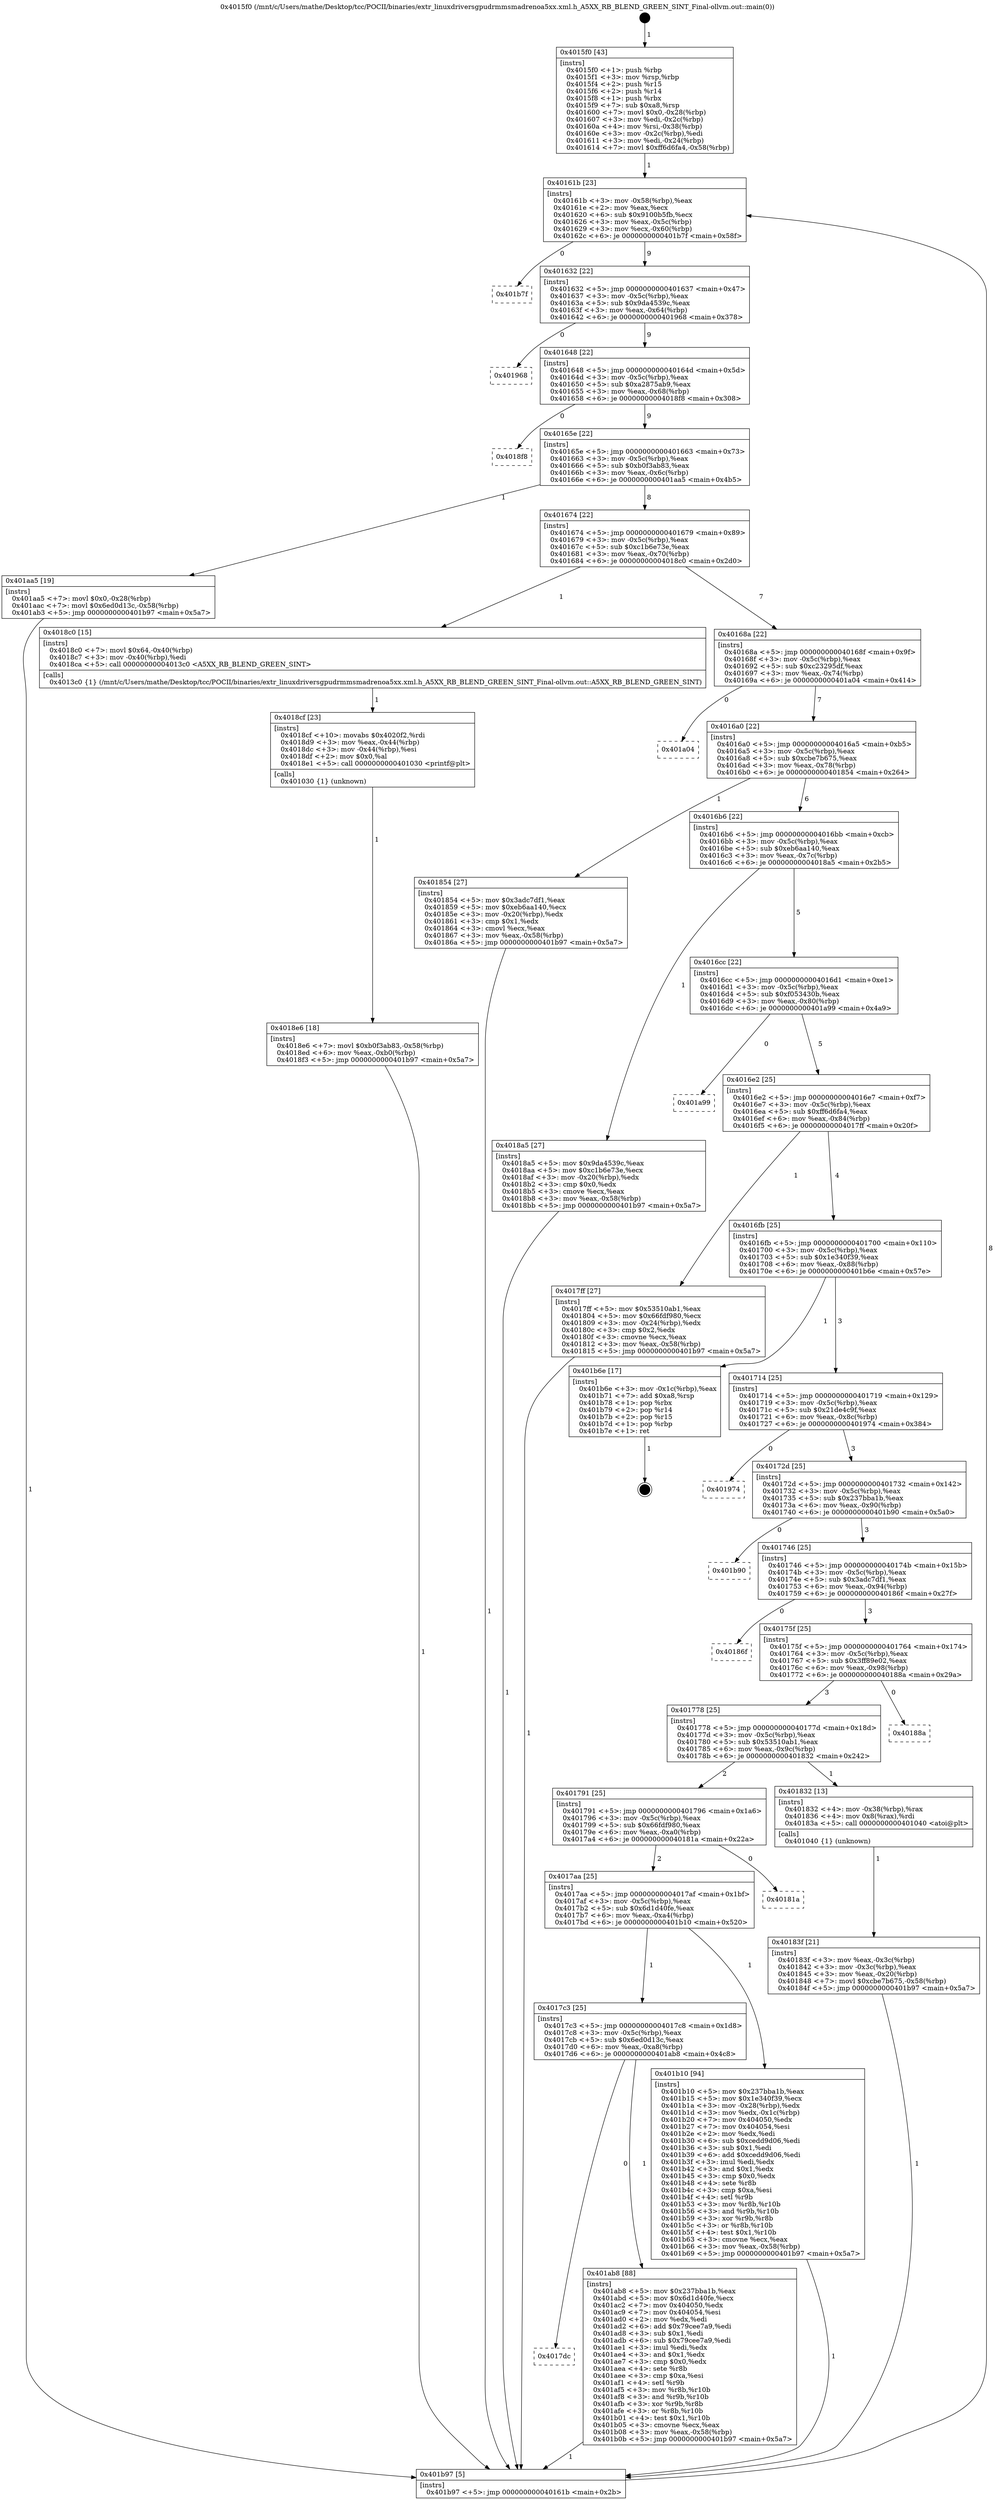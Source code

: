 digraph "0x4015f0" {
  label = "0x4015f0 (/mnt/c/Users/mathe/Desktop/tcc/POCII/binaries/extr_linuxdriversgpudrmmsmadrenoa5xx.xml.h_A5XX_RB_BLEND_GREEN_SINT_Final-ollvm.out::main(0))"
  labelloc = "t"
  node[shape=record]

  Entry [label="",width=0.3,height=0.3,shape=circle,fillcolor=black,style=filled]
  "0x40161b" [label="{
     0x40161b [23]\l
     | [instrs]\l
     &nbsp;&nbsp;0x40161b \<+3\>: mov -0x58(%rbp),%eax\l
     &nbsp;&nbsp;0x40161e \<+2\>: mov %eax,%ecx\l
     &nbsp;&nbsp;0x401620 \<+6\>: sub $0x9100b5fb,%ecx\l
     &nbsp;&nbsp;0x401626 \<+3\>: mov %eax,-0x5c(%rbp)\l
     &nbsp;&nbsp;0x401629 \<+3\>: mov %ecx,-0x60(%rbp)\l
     &nbsp;&nbsp;0x40162c \<+6\>: je 0000000000401b7f \<main+0x58f\>\l
  }"]
  "0x401b7f" [label="{
     0x401b7f\l
  }", style=dashed]
  "0x401632" [label="{
     0x401632 [22]\l
     | [instrs]\l
     &nbsp;&nbsp;0x401632 \<+5\>: jmp 0000000000401637 \<main+0x47\>\l
     &nbsp;&nbsp;0x401637 \<+3\>: mov -0x5c(%rbp),%eax\l
     &nbsp;&nbsp;0x40163a \<+5\>: sub $0x9da4539c,%eax\l
     &nbsp;&nbsp;0x40163f \<+3\>: mov %eax,-0x64(%rbp)\l
     &nbsp;&nbsp;0x401642 \<+6\>: je 0000000000401968 \<main+0x378\>\l
  }"]
  Exit [label="",width=0.3,height=0.3,shape=circle,fillcolor=black,style=filled,peripheries=2]
  "0x401968" [label="{
     0x401968\l
  }", style=dashed]
  "0x401648" [label="{
     0x401648 [22]\l
     | [instrs]\l
     &nbsp;&nbsp;0x401648 \<+5\>: jmp 000000000040164d \<main+0x5d\>\l
     &nbsp;&nbsp;0x40164d \<+3\>: mov -0x5c(%rbp),%eax\l
     &nbsp;&nbsp;0x401650 \<+5\>: sub $0xa2875ab9,%eax\l
     &nbsp;&nbsp;0x401655 \<+3\>: mov %eax,-0x68(%rbp)\l
     &nbsp;&nbsp;0x401658 \<+6\>: je 00000000004018f8 \<main+0x308\>\l
  }"]
  "0x4017dc" [label="{
     0x4017dc\l
  }", style=dashed]
  "0x4018f8" [label="{
     0x4018f8\l
  }", style=dashed]
  "0x40165e" [label="{
     0x40165e [22]\l
     | [instrs]\l
     &nbsp;&nbsp;0x40165e \<+5\>: jmp 0000000000401663 \<main+0x73\>\l
     &nbsp;&nbsp;0x401663 \<+3\>: mov -0x5c(%rbp),%eax\l
     &nbsp;&nbsp;0x401666 \<+5\>: sub $0xb0f3ab83,%eax\l
     &nbsp;&nbsp;0x40166b \<+3\>: mov %eax,-0x6c(%rbp)\l
     &nbsp;&nbsp;0x40166e \<+6\>: je 0000000000401aa5 \<main+0x4b5\>\l
  }"]
  "0x401ab8" [label="{
     0x401ab8 [88]\l
     | [instrs]\l
     &nbsp;&nbsp;0x401ab8 \<+5\>: mov $0x237bba1b,%eax\l
     &nbsp;&nbsp;0x401abd \<+5\>: mov $0x6d1d40fe,%ecx\l
     &nbsp;&nbsp;0x401ac2 \<+7\>: mov 0x404050,%edx\l
     &nbsp;&nbsp;0x401ac9 \<+7\>: mov 0x404054,%esi\l
     &nbsp;&nbsp;0x401ad0 \<+2\>: mov %edx,%edi\l
     &nbsp;&nbsp;0x401ad2 \<+6\>: add $0x79cee7a9,%edi\l
     &nbsp;&nbsp;0x401ad8 \<+3\>: sub $0x1,%edi\l
     &nbsp;&nbsp;0x401adb \<+6\>: sub $0x79cee7a9,%edi\l
     &nbsp;&nbsp;0x401ae1 \<+3\>: imul %edi,%edx\l
     &nbsp;&nbsp;0x401ae4 \<+3\>: and $0x1,%edx\l
     &nbsp;&nbsp;0x401ae7 \<+3\>: cmp $0x0,%edx\l
     &nbsp;&nbsp;0x401aea \<+4\>: sete %r8b\l
     &nbsp;&nbsp;0x401aee \<+3\>: cmp $0xa,%esi\l
     &nbsp;&nbsp;0x401af1 \<+4\>: setl %r9b\l
     &nbsp;&nbsp;0x401af5 \<+3\>: mov %r8b,%r10b\l
     &nbsp;&nbsp;0x401af8 \<+3\>: and %r9b,%r10b\l
     &nbsp;&nbsp;0x401afb \<+3\>: xor %r9b,%r8b\l
     &nbsp;&nbsp;0x401afe \<+3\>: or %r8b,%r10b\l
     &nbsp;&nbsp;0x401b01 \<+4\>: test $0x1,%r10b\l
     &nbsp;&nbsp;0x401b05 \<+3\>: cmovne %ecx,%eax\l
     &nbsp;&nbsp;0x401b08 \<+3\>: mov %eax,-0x58(%rbp)\l
     &nbsp;&nbsp;0x401b0b \<+5\>: jmp 0000000000401b97 \<main+0x5a7\>\l
  }"]
  "0x401aa5" [label="{
     0x401aa5 [19]\l
     | [instrs]\l
     &nbsp;&nbsp;0x401aa5 \<+7\>: movl $0x0,-0x28(%rbp)\l
     &nbsp;&nbsp;0x401aac \<+7\>: movl $0x6ed0d13c,-0x58(%rbp)\l
     &nbsp;&nbsp;0x401ab3 \<+5\>: jmp 0000000000401b97 \<main+0x5a7\>\l
  }"]
  "0x401674" [label="{
     0x401674 [22]\l
     | [instrs]\l
     &nbsp;&nbsp;0x401674 \<+5\>: jmp 0000000000401679 \<main+0x89\>\l
     &nbsp;&nbsp;0x401679 \<+3\>: mov -0x5c(%rbp),%eax\l
     &nbsp;&nbsp;0x40167c \<+5\>: sub $0xc1b6e73e,%eax\l
     &nbsp;&nbsp;0x401681 \<+3\>: mov %eax,-0x70(%rbp)\l
     &nbsp;&nbsp;0x401684 \<+6\>: je 00000000004018c0 \<main+0x2d0\>\l
  }"]
  "0x4017c3" [label="{
     0x4017c3 [25]\l
     | [instrs]\l
     &nbsp;&nbsp;0x4017c3 \<+5\>: jmp 00000000004017c8 \<main+0x1d8\>\l
     &nbsp;&nbsp;0x4017c8 \<+3\>: mov -0x5c(%rbp),%eax\l
     &nbsp;&nbsp;0x4017cb \<+5\>: sub $0x6ed0d13c,%eax\l
     &nbsp;&nbsp;0x4017d0 \<+6\>: mov %eax,-0xa8(%rbp)\l
     &nbsp;&nbsp;0x4017d6 \<+6\>: je 0000000000401ab8 \<main+0x4c8\>\l
  }"]
  "0x4018c0" [label="{
     0x4018c0 [15]\l
     | [instrs]\l
     &nbsp;&nbsp;0x4018c0 \<+7\>: movl $0x64,-0x40(%rbp)\l
     &nbsp;&nbsp;0x4018c7 \<+3\>: mov -0x40(%rbp),%edi\l
     &nbsp;&nbsp;0x4018ca \<+5\>: call 00000000004013c0 \<A5XX_RB_BLEND_GREEN_SINT\>\l
     | [calls]\l
     &nbsp;&nbsp;0x4013c0 \{1\} (/mnt/c/Users/mathe/Desktop/tcc/POCII/binaries/extr_linuxdriversgpudrmmsmadrenoa5xx.xml.h_A5XX_RB_BLEND_GREEN_SINT_Final-ollvm.out::A5XX_RB_BLEND_GREEN_SINT)\l
  }"]
  "0x40168a" [label="{
     0x40168a [22]\l
     | [instrs]\l
     &nbsp;&nbsp;0x40168a \<+5\>: jmp 000000000040168f \<main+0x9f\>\l
     &nbsp;&nbsp;0x40168f \<+3\>: mov -0x5c(%rbp),%eax\l
     &nbsp;&nbsp;0x401692 \<+5\>: sub $0xc23295df,%eax\l
     &nbsp;&nbsp;0x401697 \<+3\>: mov %eax,-0x74(%rbp)\l
     &nbsp;&nbsp;0x40169a \<+6\>: je 0000000000401a04 \<main+0x414\>\l
  }"]
  "0x401b10" [label="{
     0x401b10 [94]\l
     | [instrs]\l
     &nbsp;&nbsp;0x401b10 \<+5\>: mov $0x237bba1b,%eax\l
     &nbsp;&nbsp;0x401b15 \<+5\>: mov $0x1e340f39,%ecx\l
     &nbsp;&nbsp;0x401b1a \<+3\>: mov -0x28(%rbp),%edx\l
     &nbsp;&nbsp;0x401b1d \<+3\>: mov %edx,-0x1c(%rbp)\l
     &nbsp;&nbsp;0x401b20 \<+7\>: mov 0x404050,%edx\l
     &nbsp;&nbsp;0x401b27 \<+7\>: mov 0x404054,%esi\l
     &nbsp;&nbsp;0x401b2e \<+2\>: mov %edx,%edi\l
     &nbsp;&nbsp;0x401b30 \<+6\>: sub $0xcedd9d06,%edi\l
     &nbsp;&nbsp;0x401b36 \<+3\>: sub $0x1,%edi\l
     &nbsp;&nbsp;0x401b39 \<+6\>: add $0xcedd9d06,%edi\l
     &nbsp;&nbsp;0x401b3f \<+3\>: imul %edi,%edx\l
     &nbsp;&nbsp;0x401b42 \<+3\>: and $0x1,%edx\l
     &nbsp;&nbsp;0x401b45 \<+3\>: cmp $0x0,%edx\l
     &nbsp;&nbsp;0x401b48 \<+4\>: sete %r8b\l
     &nbsp;&nbsp;0x401b4c \<+3\>: cmp $0xa,%esi\l
     &nbsp;&nbsp;0x401b4f \<+4\>: setl %r9b\l
     &nbsp;&nbsp;0x401b53 \<+3\>: mov %r8b,%r10b\l
     &nbsp;&nbsp;0x401b56 \<+3\>: and %r9b,%r10b\l
     &nbsp;&nbsp;0x401b59 \<+3\>: xor %r9b,%r8b\l
     &nbsp;&nbsp;0x401b5c \<+3\>: or %r8b,%r10b\l
     &nbsp;&nbsp;0x401b5f \<+4\>: test $0x1,%r10b\l
     &nbsp;&nbsp;0x401b63 \<+3\>: cmovne %ecx,%eax\l
     &nbsp;&nbsp;0x401b66 \<+3\>: mov %eax,-0x58(%rbp)\l
     &nbsp;&nbsp;0x401b69 \<+5\>: jmp 0000000000401b97 \<main+0x5a7\>\l
  }"]
  "0x401a04" [label="{
     0x401a04\l
  }", style=dashed]
  "0x4016a0" [label="{
     0x4016a0 [22]\l
     | [instrs]\l
     &nbsp;&nbsp;0x4016a0 \<+5\>: jmp 00000000004016a5 \<main+0xb5\>\l
     &nbsp;&nbsp;0x4016a5 \<+3\>: mov -0x5c(%rbp),%eax\l
     &nbsp;&nbsp;0x4016a8 \<+5\>: sub $0xcbe7b675,%eax\l
     &nbsp;&nbsp;0x4016ad \<+3\>: mov %eax,-0x78(%rbp)\l
     &nbsp;&nbsp;0x4016b0 \<+6\>: je 0000000000401854 \<main+0x264\>\l
  }"]
  "0x4017aa" [label="{
     0x4017aa [25]\l
     | [instrs]\l
     &nbsp;&nbsp;0x4017aa \<+5\>: jmp 00000000004017af \<main+0x1bf\>\l
     &nbsp;&nbsp;0x4017af \<+3\>: mov -0x5c(%rbp),%eax\l
     &nbsp;&nbsp;0x4017b2 \<+5\>: sub $0x6d1d40fe,%eax\l
     &nbsp;&nbsp;0x4017b7 \<+6\>: mov %eax,-0xa4(%rbp)\l
     &nbsp;&nbsp;0x4017bd \<+6\>: je 0000000000401b10 \<main+0x520\>\l
  }"]
  "0x401854" [label="{
     0x401854 [27]\l
     | [instrs]\l
     &nbsp;&nbsp;0x401854 \<+5\>: mov $0x3adc7df1,%eax\l
     &nbsp;&nbsp;0x401859 \<+5\>: mov $0xeb6aa140,%ecx\l
     &nbsp;&nbsp;0x40185e \<+3\>: mov -0x20(%rbp),%edx\l
     &nbsp;&nbsp;0x401861 \<+3\>: cmp $0x1,%edx\l
     &nbsp;&nbsp;0x401864 \<+3\>: cmovl %ecx,%eax\l
     &nbsp;&nbsp;0x401867 \<+3\>: mov %eax,-0x58(%rbp)\l
     &nbsp;&nbsp;0x40186a \<+5\>: jmp 0000000000401b97 \<main+0x5a7\>\l
  }"]
  "0x4016b6" [label="{
     0x4016b6 [22]\l
     | [instrs]\l
     &nbsp;&nbsp;0x4016b6 \<+5\>: jmp 00000000004016bb \<main+0xcb\>\l
     &nbsp;&nbsp;0x4016bb \<+3\>: mov -0x5c(%rbp),%eax\l
     &nbsp;&nbsp;0x4016be \<+5\>: sub $0xeb6aa140,%eax\l
     &nbsp;&nbsp;0x4016c3 \<+3\>: mov %eax,-0x7c(%rbp)\l
     &nbsp;&nbsp;0x4016c6 \<+6\>: je 00000000004018a5 \<main+0x2b5\>\l
  }"]
  "0x40181a" [label="{
     0x40181a\l
  }", style=dashed]
  "0x4018a5" [label="{
     0x4018a5 [27]\l
     | [instrs]\l
     &nbsp;&nbsp;0x4018a5 \<+5\>: mov $0x9da4539c,%eax\l
     &nbsp;&nbsp;0x4018aa \<+5\>: mov $0xc1b6e73e,%ecx\l
     &nbsp;&nbsp;0x4018af \<+3\>: mov -0x20(%rbp),%edx\l
     &nbsp;&nbsp;0x4018b2 \<+3\>: cmp $0x0,%edx\l
     &nbsp;&nbsp;0x4018b5 \<+3\>: cmove %ecx,%eax\l
     &nbsp;&nbsp;0x4018b8 \<+3\>: mov %eax,-0x58(%rbp)\l
     &nbsp;&nbsp;0x4018bb \<+5\>: jmp 0000000000401b97 \<main+0x5a7\>\l
  }"]
  "0x4016cc" [label="{
     0x4016cc [22]\l
     | [instrs]\l
     &nbsp;&nbsp;0x4016cc \<+5\>: jmp 00000000004016d1 \<main+0xe1\>\l
     &nbsp;&nbsp;0x4016d1 \<+3\>: mov -0x5c(%rbp),%eax\l
     &nbsp;&nbsp;0x4016d4 \<+5\>: sub $0xf053430b,%eax\l
     &nbsp;&nbsp;0x4016d9 \<+3\>: mov %eax,-0x80(%rbp)\l
     &nbsp;&nbsp;0x4016dc \<+6\>: je 0000000000401a99 \<main+0x4a9\>\l
  }"]
  "0x4018e6" [label="{
     0x4018e6 [18]\l
     | [instrs]\l
     &nbsp;&nbsp;0x4018e6 \<+7\>: movl $0xb0f3ab83,-0x58(%rbp)\l
     &nbsp;&nbsp;0x4018ed \<+6\>: mov %eax,-0xb0(%rbp)\l
     &nbsp;&nbsp;0x4018f3 \<+5\>: jmp 0000000000401b97 \<main+0x5a7\>\l
  }"]
  "0x401a99" [label="{
     0x401a99\l
  }", style=dashed]
  "0x4016e2" [label="{
     0x4016e2 [25]\l
     | [instrs]\l
     &nbsp;&nbsp;0x4016e2 \<+5\>: jmp 00000000004016e7 \<main+0xf7\>\l
     &nbsp;&nbsp;0x4016e7 \<+3\>: mov -0x5c(%rbp),%eax\l
     &nbsp;&nbsp;0x4016ea \<+5\>: sub $0xff6d6fa4,%eax\l
     &nbsp;&nbsp;0x4016ef \<+6\>: mov %eax,-0x84(%rbp)\l
     &nbsp;&nbsp;0x4016f5 \<+6\>: je 00000000004017ff \<main+0x20f\>\l
  }"]
  "0x4018cf" [label="{
     0x4018cf [23]\l
     | [instrs]\l
     &nbsp;&nbsp;0x4018cf \<+10\>: movabs $0x4020f2,%rdi\l
     &nbsp;&nbsp;0x4018d9 \<+3\>: mov %eax,-0x44(%rbp)\l
     &nbsp;&nbsp;0x4018dc \<+3\>: mov -0x44(%rbp),%esi\l
     &nbsp;&nbsp;0x4018df \<+2\>: mov $0x0,%al\l
     &nbsp;&nbsp;0x4018e1 \<+5\>: call 0000000000401030 \<printf@plt\>\l
     | [calls]\l
     &nbsp;&nbsp;0x401030 \{1\} (unknown)\l
  }"]
  "0x4017ff" [label="{
     0x4017ff [27]\l
     | [instrs]\l
     &nbsp;&nbsp;0x4017ff \<+5\>: mov $0x53510ab1,%eax\l
     &nbsp;&nbsp;0x401804 \<+5\>: mov $0x66fdf980,%ecx\l
     &nbsp;&nbsp;0x401809 \<+3\>: mov -0x24(%rbp),%edx\l
     &nbsp;&nbsp;0x40180c \<+3\>: cmp $0x2,%edx\l
     &nbsp;&nbsp;0x40180f \<+3\>: cmovne %ecx,%eax\l
     &nbsp;&nbsp;0x401812 \<+3\>: mov %eax,-0x58(%rbp)\l
     &nbsp;&nbsp;0x401815 \<+5\>: jmp 0000000000401b97 \<main+0x5a7\>\l
  }"]
  "0x4016fb" [label="{
     0x4016fb [25]\l
     | [instrs]\l
     &nbsp;&nbsp;0x4016fb \<+5\>: jmp 0000000000401700 \<main+0x110\>\l
     &nbsp;&nbsp;0x401700 \<+3\>: mov -0x5c(%rbp),%eax\l
     &nbsp;&nbsp;0x401703 \<+5\>: sub $0x1e340f39,%eax\l
     &nbsp;&nbsp;0x401708 \<+6\>: mov %eax,-0x88(%rbp)\l
     &nbsp;&nbsp;0x40170e \<+6\>: je 0000000000401b6e \<main+0x57e\>\l
  }"]
  "0x401b97" [label="{
     0x401b97 [5]\l
     | [instrs]\l
     &nbsp;&nbsp;0x401b97 \<+5\>: jmp 000000000040161b \<main+0x2b\>\l
  }"]
  "0x4015f0" [label="{
     0x4015f0 [43]\l
     | [instrs]\l
     &nbsp;&nbsp;0x4015f0 \<+1\>: push %rbp\l
     &nbsp;&nbsp;0x4015f1 \<+3\>: mov %rsp,%rbp\l
     &nbsp;&nbsp;0x4015f4 \<+2\>: push %r15\l
     &nbsp;&nbsp;0x4015f6 \<+2\>: push %r14\l
     &nbsp;&nbsp;0x4015f8 \<+1\>: push %rbx\l
     &nbsp;&nbsp;0x4015f9 \<+7\>: sub $0xa8,%rsp\l
     &nbsp;&nbsp;0x401600 \<+7\>: movl $0x0,-0x28(%rbp)\l
     &nbsp;&nbsp;0x401607 \<+3\>: mov %edi,-0x2c(%rbp)\l
     &nbsp;&nbsp;0x40160a \<+4\>: mov %rsi,-0x38(%rbp)\l
     &nbsp;&nbsp;0x40160e \<+3\>: mov -0x2c(%rbp),%edi\l
     &nbsp;&nbsp;0x401611 \<+3\>: mov %edi,-0x24(%rbp)\l
     &nbsp;&nbsp;0x401614 \<+7\>: movl $0xff6d6fa4,-0x58(%rbp)\l
  }"]
  "0x40183f" [label="{
     0x40183f [21]\l
     | [instrs]\l
     &nbsp;&nbsp;0x40183f \<+3\>: mov %eax,-0x3c(%rbp)\l
     &nbsp;&nbsp;0x401842 \<+3\>: mov -0x3c(%rbp),%eax\l
     &nbsp;&nbsp;0x401845 \<+3\>: mov %eax,-0x20(%rbp)\l
     &nbsp;&nbsp;0x401848 \<+7\>: movl $0xcbe7b675,-0x58(%rbp)\l
     &nbsp;&nbsp;0x40184f \<+5\>: jmp 0000000000401b97 \<main+0x5a7\>\l
  }"]
  "0x401b6e" [label="{
     0x401b6e [17]\l
     | [instrs]\l
     &nbsp;&nbsp;0x401b6e \<+3\>: mov -0x1c(%rbp),%eax\l
     &nbsp;&nbsp;0x401b71 \<+7\>: add $0xa8,%rsp\l
     &nbsp;&nbsp;0x401b78 \<+1\>: pop %rbx\l
     &nbsp;&nbsp;0x401b79 \<+2\>: pop %r14\l
     &nbsp;&nbsp;0x401b7b \<+2\>: pop %r15\l
     &nbsp;&nbsp;0x401b7d \<+1\>: pop %rbp\l
     &nbsp;&nbsp;0x401b7e \<+1\>: ret\l
  }"]
  "0x401714" [label="{
     0x401714 [25]\l
     | [instrs]\l
     &nbsp;&nbsp;0x401714 \<+5\>: jmp 0000000000401719 \<main+0x129\>\l
     &nbsp;&nbsp;0x401719 \<+3\>: mov -0x5c(%rbp),%eax\l
     &nbsp;&nbsp;0x40171c \<+5\>: sub $0x21de4c9f,%eax\l
     &nbsp;&nbsp;0x401721 \<+6\>: mov %eax,-0x8c(%rbp)\l
     &nbsp;&nbsp;0x401727 \<+6\>: je 0000000000401974 \<main+0x384\>\l
  }"]
  "0x401791" [label="{
     0x401791 [25]\l
     | [instrs]\l
     &nbsp;&nbsp;0x401791 \<+5\>: jmp 0000000000401796 \<main+0x1a6\>\l
     &nbsp;&nbsp;0x401796 \<+3\>: mov -0x5c(%rbp),%eax\l
     &nbsp;&nbsp;0x401799 \<+5\>: sub $0x66fdf980,%eax\l
     &nbsp;&nbsp;0x40179e \<+6\>: mov %eax,-0xa0(%rbp)\l
     &nbsp;&nbsp;0x4017a4 \<+6\>: je 000000000040181a \<main+0x22a\>\l
  }"]
  "0x401974" [label="{
     0x401974\l
  }", style=dashed]
  "0x40172d" [label="{
     0x40172d [25]\l
     | [instrs]\l
     &nbsp;&nbsp;0x40172d \<+5\>: jmp 0000000000401732 \<main+0x142\>\l
     &nbsp;&nbsp;0x401732 \<+3\>: mov -0x5c(%rbp),%eax\l
     &nbsp;&nbsp;0x401735 \<+5\>: sub $0x237bba1b,%eax\l
     &nbsp;&nbsp;0x40173a \<+6\>: mov %eax,-0x90(%rbp)\l
     &nbsp;&nbsp;0x401740 \<+6\>: je 0000000000401b90 \<main+0x5a0\>\l
  }"]
  "0x401832" [label="{
     0x401832 [13]\l
     | [instrs]\l
     &nbsp;&nbsp;0x401832 \<+4\>: mov -0x38(%rbp),%rax\l
     &nbsp;&nbsp;0x401836 \<+4\>: mov 0x8(%rax),%rdi\l
     &nbsp;&nbsp;0x40183a \<+5\>: call 0000000000401040 \<atoi@plt\>\l
     | [calls]\l
     &nbsp;&nbsp;0x401040 \{1\} (unknown)\l
  }"]
  "0x401b90" [label="{
     0x401b90\l
  }", style=dashed]
  "0x401746" [label="{
     0x401746 [25]\l
     | [instrs]\l
     &nbsp;&nbsp;0x401746 \<+5\>: jmp 000000000040174b \<main+0x15b\>\l
     &nbsp;&nbsp;0x40174b \<+3\>: mov -0x5c(%rbp),%eax\l
     &nbsp;&nbsp;0x40174e \<+5\>: sub $0x3adc7df1,%eax\l
     &nbsp;&nbsp;0x401753 \<+6\>: mov %eax,-0x94(%rbp)\l
     &nbsp;&nbsp;0x401759 \<+6\>: je 000000000040186f \<main+0x27f\>\l
  }"]
  "0x401778" [label="{
     0x401778 [25]\l
     | [instrs]\l
     &nbsp;&nbsp;0x401778 \<+5\>: jmp 000000000040177d \<main+0x18d\>\l
     &nbsp;&nbsp;0x40177d \<+3\>: mov -0x5c(%rbp),%eax\l
     &nbsp;&nbsp;0x401780 \<+5\>: sub $0x53510ab1,%eax\l
     &nbsp;&nbsp;0x401785 \<+6\>: mov %eax,-0x9c(%rbp)\l
     &nbsp;&nbsp;0x40178b \<+6\>: je 0000000000401832 \<main+0x242\>\l
  }"]
  "0x40186f" [label="{
     0x40186f\l
  }", style=dashed]
  "0x40175f" [label="{
     0x40175f [25]\l
     | [instrs]\l
     &nbsp;&nbsp;0x40175f \<+5\>: jmp 0000000000401764 \<main+0x174\>\l
     &nbsp;&nbsp;0x401764 \<+3\>: mov -0x5c(%rbp),%eax\l
     &nbsp;&nbsp;0x401767 \<+5\>: sub $0x3ff89e02,%eax\l
     &nbsp;&nbsp;0x40176c \<+6\>: mov %eax,-0x98(%rbp)\l
     &nbsp;&nbsp;0x401772 \<+6\>: je 000000000040188a \<main+0x29a\>\l
  }"]
  "0x40188a" [label="{
     0x40188a\l
  }", style=dashed]
  Entry -> "0x4015f0" [label=" 1"]
  "0x40161b" -> "0x401b7f" [label=" 0"]
  "0x40161b" -> "0x401632" [label=" 9"]
  "0x401b6e" -> Exit [label=" 1"]
  "0x401632" -> "0x401968" [label=" 0"]
  "0x401632" -> "0x401648" [label=" 9"]
  "0x401b10" -> "0x401b97" [label=" 1"]
  "0x401648" -> "0x4018f8" [label=" 0"]
  "0x401648" -> "0x40165e" [label=" 9"]
  "0x401ab8" -> "0x401b97" [label=" 1"]
  "0x40165e" -> "0x401aa5" [label=" 1"]
  "0x40165e" -> "0x401674" [label=" 8"]
  "0x4017c3" -> "0x4017dc" [label=" 0"]
  "0x401674" -> "0x4018c0" [label=" 1"]
  "0x401674" -> "0x40168a" [label=" 7"]
  "0x4017c3" -> "0x401ab8" [label=" 1"]
  "0x40168a" -> "0x401a04" [label=" 0"]
  "0x40168a" -> "0x4016a0" [label=" 7"]
  "0x4017aa" -> "0x4017c3" [label=" 1"]
  "0x4016a0" -> "0x401854" [label=" 1"]
  "0x4016a0" -> "0x4016b6" [label=" 6"]
  "0x4017aa" -> "0x401b10" [label=" 1"]
  "0x4016b6" -> "0x4018a5" [label=" 1"]
  "0x4016b6" -> "0x4016cc" [label=" 5"]
  "0x401791" -> "0x4017aa" [label=" 2"]
  "0x4016cc" -> "0x401a99" [label=" 0"]
  "0x4016cc" -> "0x4016e2" [label=" 5"]
  "0x401791" -> "0x40181a" [label=" 0"]
  "0x4016e2" -> "0x4017ff" [label=" 1"]
  "0x4016e2" -> "0x4016fb" [label=" 4"]
  "0x4017ff" -> "0x401b97" [label=" 1"]
  "0x4015f0" -> "0x40161b" [label=" 1"]
  "0x401b97" -> "0x40161b" [label=" 8"]
  "0x401aa5" -> "0x401b97" [label=" 1"]
  "0x4016fb" -> "0x401b6e" [label=" 1"]
  "0x4016fb" -> "0x401714" [label=" 3"]
  "0x4018e6" -> "0x401b97" [label=" 1"]
  "0x401714" -> "0x401974" [label=" 0"]
  "0x401714" -> "0x40172d" [label=" 3"]
  "0x4018cf" -> "0x4018e6" [label=" 1"]
  "0x40172d" -> "0x401b90" [label=" 0"]
  "0x40172d" -> "0x401746" [label=" 3"]
  "0x4018c0" -> "0x4018cf" [label=" 1"]
  "0x401746" -> "0x40186f" [label=" 0"]
  "0x401746" -> "0x40175f" [label=" 3"]
  "0x401854" -> "0x401b97" [label=" 1"]
  "0x40175f" -> "0x40188a" [label=" 0"]
  "0x40175f" -> "0x401778" [label=" 3"]
  "0x4018a5" -> "0x401b97" [label=" 1"]
  "0x401778" -> "0x401832" [label=" 1"]
  "0x401778" -> "0x401791" [label=" 2"]
  "0x401832" -> "0x40183f" [label=" 1"]
  "0x40183f" -> "0x401b97" [label=" 1"]
}
